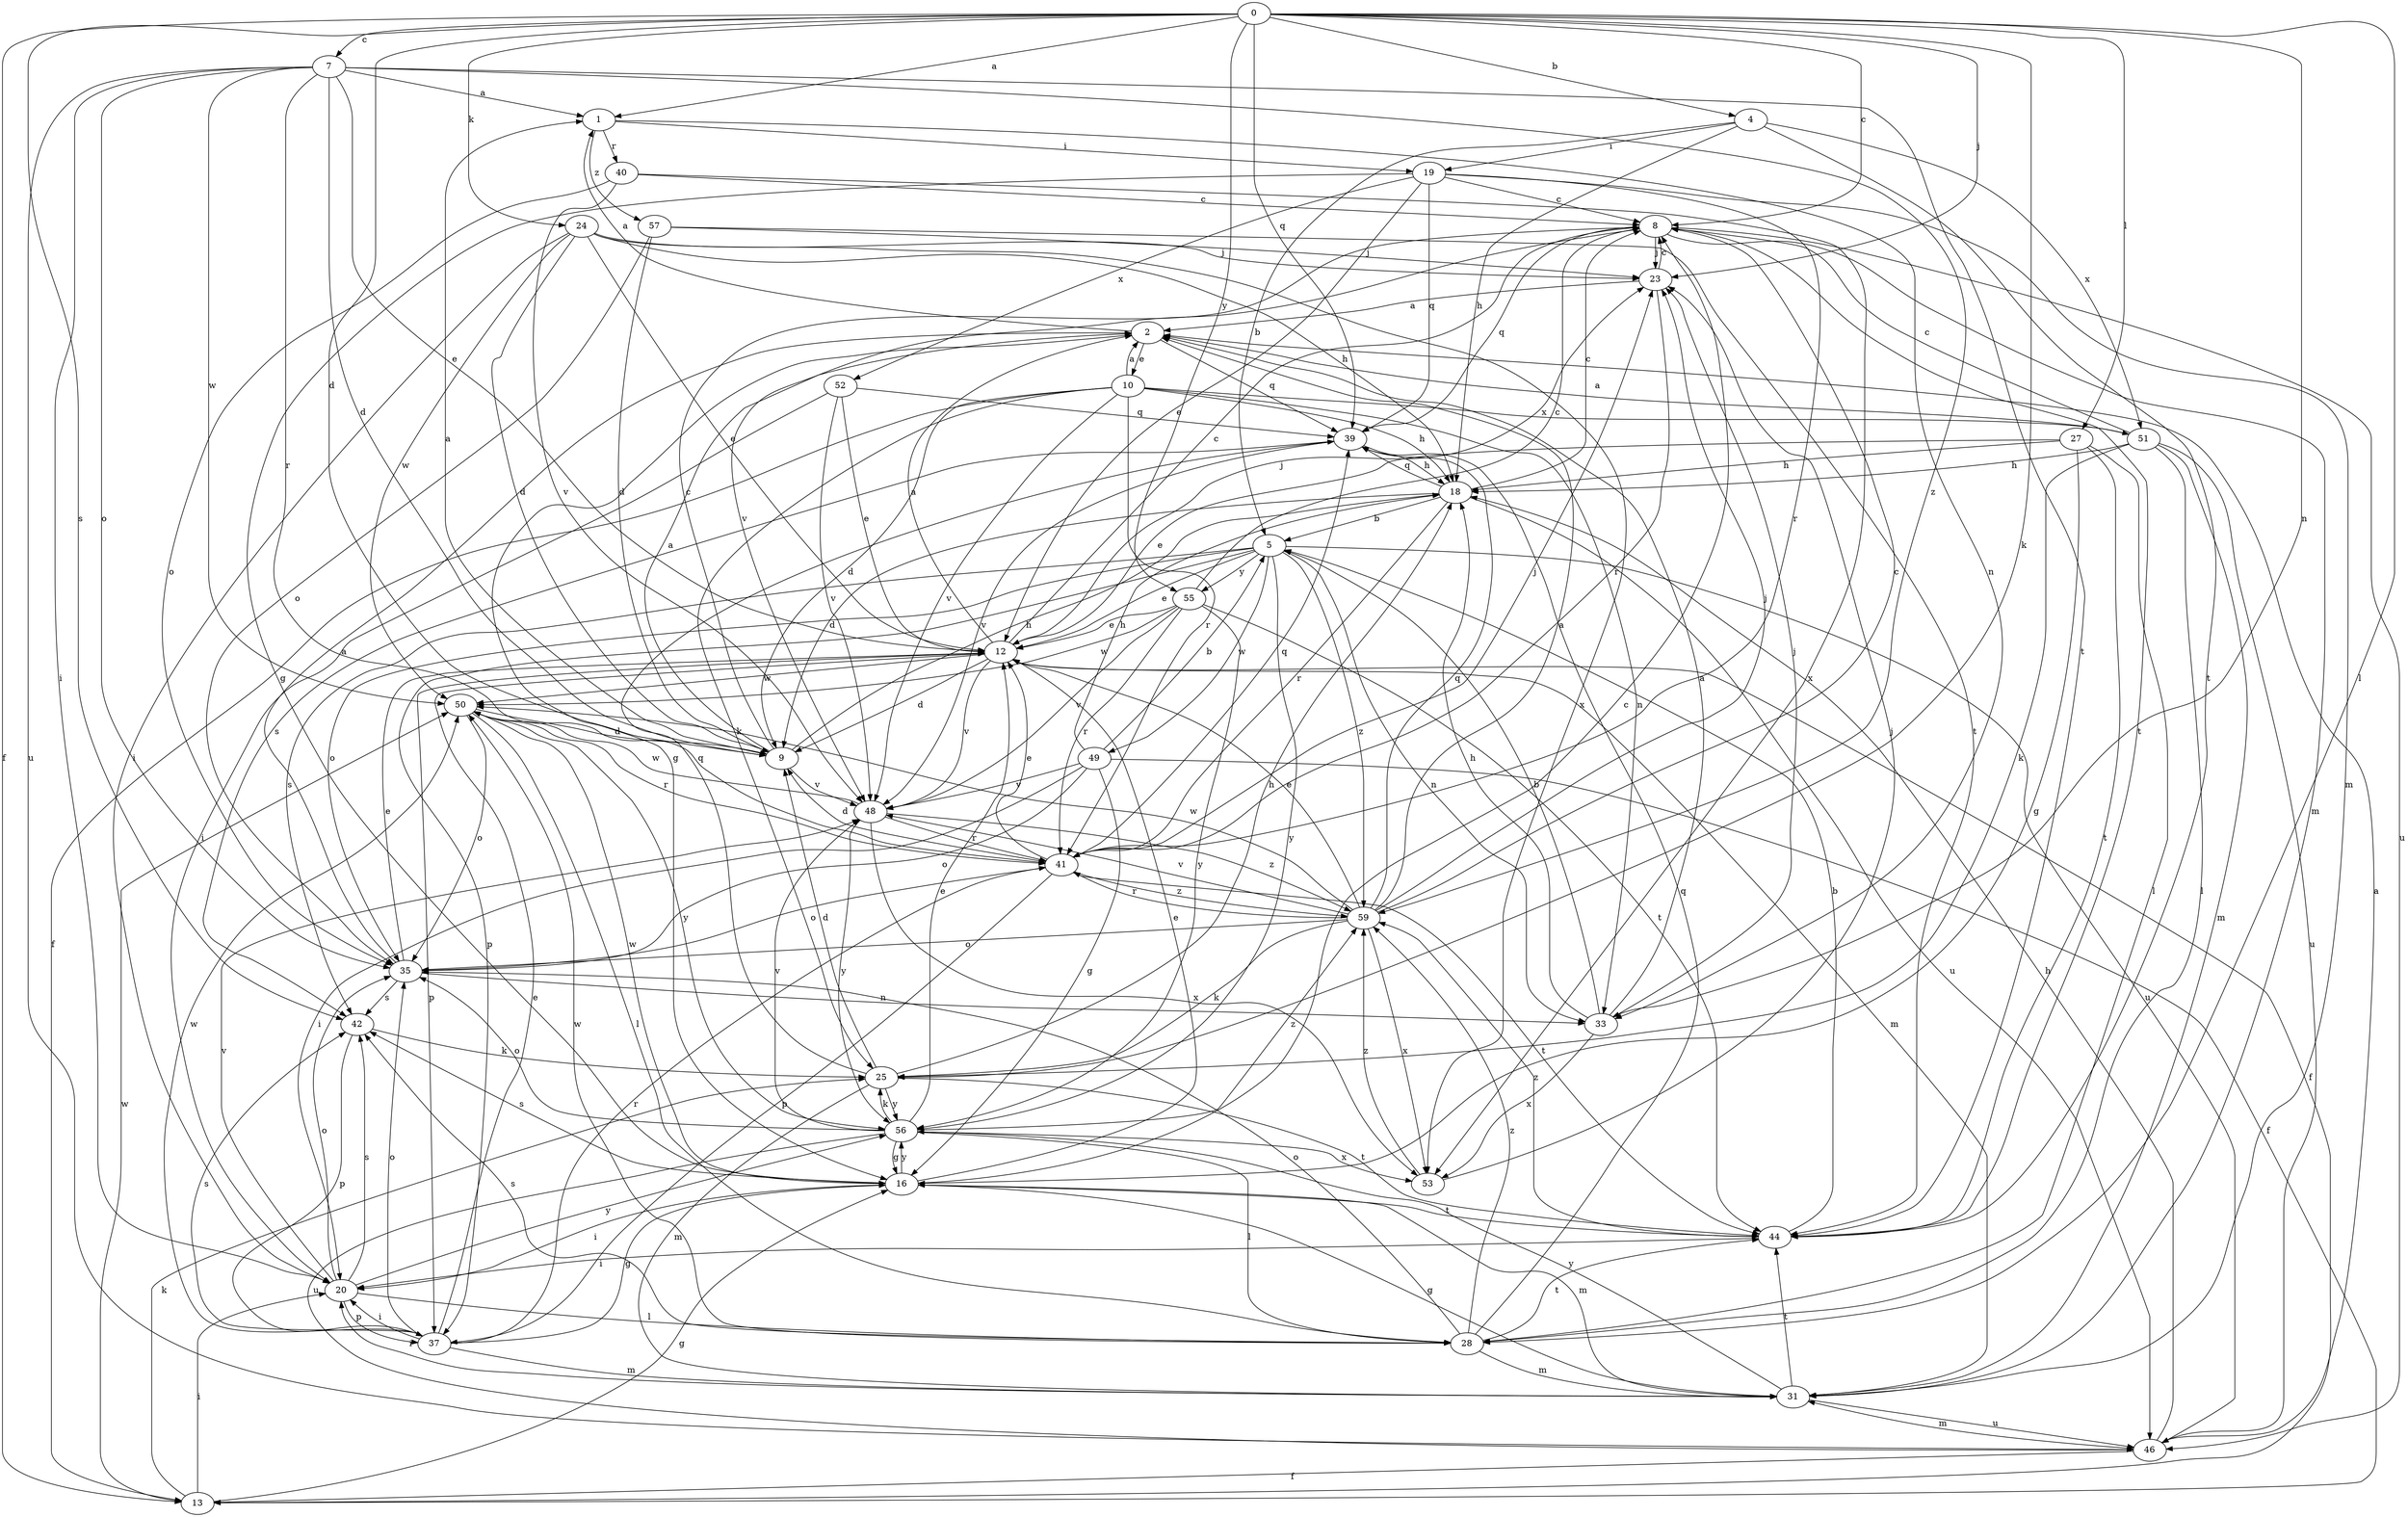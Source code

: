 strict digraph  {
0;
1;
2;
4;
5;
7;
8;
9;
10;
12;
13;
16;
18;
19;
20;
23;
24;
25;
27;
28;
31;
33;
35;
37;
39;
40;
41;
42;
44;
46;
48;
49;
50;
51;
52;
53;
55;
56;
57;
59;
0 -> 1  [label=a];
0 -> 4  [label=b];
0 -> 7  [label=c];
0 -> 8  [label=c];
0 -> 9  [label=d];
0 -> 13  [label=f];
0 -> 23  [label=j];
0 -> 24  [label=k];
0 -> 25  [label=k];
0 -> 27  [label=l];
0 -> 28  [label=l];
0 -> 33  [label=n];
0 -> 39  [label=q];
0 -> 42  [label=s];
0 -> 55  [label=y];
1 -> 19  [label=i];
1 -> 33  [label=n];
1 -> 40  [label=r];
1 -> 57  [label=z];
2 -> 1  [label=a];
2 -> 10  [label=e];
2 -> 16  [label=g];
2 -> 39  [label=q];
4 -> 5  [label=b];
4 -> 18  [label=h];
4 -> 19  [label=i];
4 -> 44  [label=t];
4 -> 51  [label=x];
5 -> 12  [label=e];
5 -> 33  [label=n];
5 -> 35  [label=o];
5 -> 37  [label=p];
5 -> 42  [label=s];
5 -> 46  [label=u];
5 -> 49  [label=w];
5 -> 55  [label=y];
5 -> 56  [label=y];
5 -> 59  [label=z];
7 -> 1  [label=a];
7 -> 9  [label=d];
7 -> 12  [label=e];
7 -> 20  [label=i];
7 -> 35  [label=o];
7 -> 41  [label=r];
7 -> 44  [label=t];
7 -> 46  [label=u];
7 -> 50  [label=w];
7 -> 59  [label=z];
8 -> 23  [label=j];
8 -> 31  [label=m];
8 -> 39  [label=q];
8 -> 44  [label=t];
8 -> 46  [label=u];
8 -> 48  [label=v];
9 -> 1  [label=a];
9 -> 2  [label=a];
9 -> 8  [label=c];
9 -> 18  [label=h];
9 -> 48  [label=v];
10 -> 2  [label=a];
10 -> 9  [label=d];
10 -> 13  [label=f];
10 -> 18  [label=h];
10 -> 25  [label=k];
10 -> 33  [label=n];
10 -> 41  [label=r];
10 -> 48  [label=v];
10 -> 51  [label=x];
12 -> 2  [label=a];
12 -> 8  [label=c];
12 -> 9  [label=d];
12 -> 13  [label=f];
12 -> 23  [label=j];
12 -> 31  [label=m];
12 -> 37  [label=p];
12 -> 48  [label=v];
12 -> 50  [label=w];
13 -> 16  [label=g];
13 -> 20  [label=i];
13 -> 25  [label=k];
13 -> 50  [label=w];
16 -> 8  [label=c];
16 -> 12  [label=e];
16 -> 20  [label=i];
16 -> 31  [label=m];
16 -> 42  [label=s];
16 -> 44  [label=t];
16 -> 50  [label=w];
16 -> 56  [label=y];
18 -> 5  [label=b];
18 -> 8  [label=c];
18 -> 9  [label=d];
18 -> 39  [label=q];
18 -> 41  [label=r];
18 -> 46  [label=u];
19 -> 8  [label=c];
19 -> 12  [label=e];
19 -> 16  [label=g];
19 -> 31  [label=m];
19 -> 39  [label=q];
19 -> 41  [label=r];
19 -> 52  [label=x];
20 -> 28  [label=l];
20 -> 35  [label=o];
20 -> 37  [label=p];
20 -> 42  [label=s];
20 -> 48  [label=v];
20 -> 56  [label=y];
23 -> 2  [label=a];
23 -> 8  [label=c];
23 -> 41  [label=r];
24 -> 9  [label=d];
24 -> 12  [label=e];
24 -> 18  [label=h];
24 -> 20  [label=i];
24 -> 23  [label=j];
24 -> 50  [label=w];
24 -> 53  [label=x];
25 -> 9  [label=d];
25 -> 18  [label=h];
25 -> 31  [label=m];
25 -> 39  [label=q];
25 -> 44  [label=t];
25 -> 56  [label=y];
27 -> 12  [label=e];
27 -> 16  [label=g];
27 -> 18  [label=h];
27 -> 28  [label=l];
27 -> 44  [label=t];
28 -> 31  [label=m];
28 -> 35  [label=o];
28 -> 39  [label=q];
28 -> 42  [label=s];
28 -> 44  [label=t];
28 -> 50  [label=w];
28 -> 59  [label=z];
31 -> 16  [label=g];
31 -> 20  [label=i];
31 -> 44  [label=t];
31 -> 46  [label=u];
31 -> 56  [label=y];
33 -> 2  [label=a];
33 -> 5  [label=b];
33 -> 18  [label=h];
33 -> 23  [label=j];
33 -> 53  [label=x];
35 -> 2  [label=a];
35 -> 12  [label=e];
35 -> 33  [label=n];
35 -> 42  [label=s];
37 -> 12  [label=e];
37 -> 16  [label=g];
37 -> 20  [label=i];
37 -> 31  [label=m];
37 -> 35  [label=o];
37 -> 41  [label=r];
37 -> 42  [label=s];
37 -> 50  [label=w];
39 -> 18  [label=h];
39 -> 42  [label=s];
39 -> 48  [label=v];
40 -> 8  [label=c];
40 -> 35  [label=o];
40 -> 48  [label=v];
40 -> 53  [label=x];
41 -> 9  [label=d];
41 -> 12  [label=e];
41 -> 23  [label=j];
41 -> 35  [label=o];
41 -> 37  [label=p];
41 -> 39  [label=q];
41 -> 44  [label=t];
41 -> 59  [label=z];
42 -> 25  [label=k];
42 -> 37  [label=p];
44 -> 5  [label=b];
44 -> 20  [label=i];
44 -> 59  [label=z];
46 -> 2  [label=a];
46 -> 13  [label=f];
46 -> 18  [label=h];
46 -> 31  [label=m];
48 -> 41  [label=r];
48 -> 50  [label=w];
48 -> 53  [label=x];
48 -> 56  [label=y];
48 -> 59  [label=z];
49 -> 5  [label=b];
49 -> 13  [label=f];
49 -> 16  [label=g];
49 -> 18  [label=h];
49 -> 20  [label=i];
49 -> 35  [label=o];
49 -> 48  [label=v];
50 -> 9  [label=d];
50 -> 28  [label=l];
50 -> 35  [label=o];
50 -> 41  [label=r];
50 -> 56  [label=y];
51 -> 2  [label=a];
51 -> 8  [label=c];
51 -> 18  [label=h];
51 -> 25  [label=k];
51 -> 28  [label=l];
51 -> 31  [label=m];
51 -> 46  [label=u];
52 -> 12  [label=e];
52 -> 20  [label=i];
52 -> 39  [label=q];
52 -> 48  [label=v];
53 -> 23  [label=j];
53 -> 59  [label=z];
55 -> 8  [label=c];
55 -> 12  [label=e];
55 -> 41  [label=r];
55 -> 44  [label=t];
55 -> 48  [label=v];
55 -> 50  [label=w];
55 -> 56  [label=y];
56 -> 12  [label=e];
56 -> 16  [label=g];
56 -> 25  [label=k];
56 -> 28  [label=l];
56 -> 35  [label=o];
56 -> 46  [label=u];
56 -> 48  [label=v];
56 -> 53  [label=x];
56 -> 59  [label=z];
57 -> 9  [label=d];
57 -> 23  [label=j];
57 -> 35  [label=o];
57 -> 44  [label=t];
59 -> 2  [label=a];
59 -> 8  [label=c];
59 -> 12  [label=e];
59 -> 23  [label=j];
59 -> 25  [label=k];
59 -> 35  [label=o];
59 -> 39  [label=q];
59 -> 41  [label=r];
59 -> 48  [label=v];
59 -> 50  [label=w];
59 -> 53  [label=x];
}
